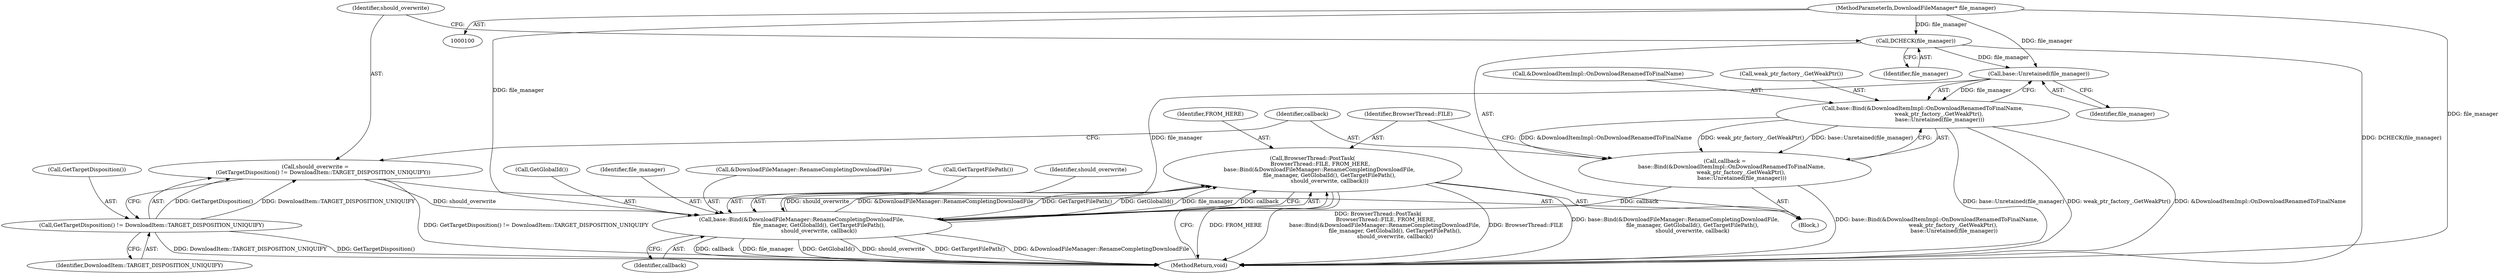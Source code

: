digraph "1_Chrome_16dcd30c215801941d9890859fd79a234128fc3e_7@API" {
"1000144" [label="(Call,BrowserThread::PostTask(\n         BrowserThread::FILE, FROM_HERE,\n        base::Bind(&DownloadFileManager::RenameCompletingDownloadFile,\n                    file_manager, GetGlobalId(), GetTargetFilePath(),\n                    should_overwrite, callback)))"];
"1000147" [label="(Call,base::Bind(&DownloadFileManager::RenameCompletingDownloadFile,\n                    file_manager, GetGlobalId(), GetTargetFilePath(),\n                    should_overwrite, callback))"];
"1000142" [label="(Call,base::Unretained(file_manager))"];
"1000127" [label="(Call,DCHECK(file_manager))"];
"1000101" [label="(MethodParameterIn,DownloadFileManager* file_manager)"];
"1000130" [label="(Call,should_overwrite =\n         (GetTargetDisposition() != DownloadItem::TARGET_DISPOSITION_UNIQUIFY))"];
"1000132" [label="(Call,GetTargetDisposition() != DownloadItem::TARGET_DISPOSITION_UNIQUIFY)"];
"1000136" [label="(Call,callback =\n        base::Bind(&DownloadItemImpl::OnDownloadRenamedToFinalName,\n                   weak_ptr_factory_.GetWeakPtr(),\n                    base::Unretained(file_manager)))"];
"1000138" [label="(Call,base::Bind(&DownloadItemImpl::OnDownloadRenamedToFinalName,\n                   weak_ptr_factory_.GetWeakPtr(),\n                    base::Unretained(file_manager)))"];
"1000131" [label="(Identifier,should_overwrite)"];
"1000127" [label="(Call,DCHECK(file_manager))"];
"1000102" [label="(Block,)"];
"1000141" [label="(Call,weak_ptr_factory_.GetWeakPtr())"];
"1000138" [label="(Call,base::Bind(&DownloadItemImpl::OnDownloadRenamedToFinalName,\n                   weak_ptr_factory_.GetWeakPtr(),\n                    base::Unretained(file_manager)))"];
"1000142" [label="(Call,base::Unretained(file_manager))"];
"1000155" [label="(MethodReturn,void)"];
"1000134" [label="(Identifier,DownloadItem::TARGET_DISPOSITION_UNIQUIFY)"];
"1000151" [label="(Call,GetGlobalId())"];
"1000130" [label="(Call,should_overwrite =\n         (GetTargetDisposition() != DownloadItem::TARGET_DISPOSITION_UNIQUIFY))"];
"1000150" [label="(Identifier,file_manager)"];
"1000133" [label="(Call,GetTargetDisposition())"];
"1000101" [label="(MethodParameterIn,DownloadFileManager* file_manager)"];
"1000147" [label="(Call,base::Bind(&DownloadFileManager::RenameCompletingDownloadFile,\n                    file_manager, GetGlobalId(), GetTargetFilePath(),\n                    should_overwrite, callback))"];
"1000154" [label="(Identifier,callback)"];
"1000145" [label="(Identifier,BrowserThread::FILE)"];
"1000148" [label="(Call,&DownloadFileManager::RenameCompletingDownloadFile)"];
"1000152" [label="(Call,GetTargetFilePath())"];
"1000153" [label="(Identifier,should_overwrite)"];
"1000144" [label="(Call,BrowserThread::PostTask(\n         BrowserThread::FILE, FROM_HERE,\n        base::Bind(&DownloadFileManager::RenameCompletingDownloadFile,\n                    file_manager, GetGlobalId(), GetTargetFilePath(),\n                    should_overwrite, callback)))"];
"1000139" [label="(Call,&DownloadItemImpl::OnDownloadRenamedToFinalName)"];
"1000146" [label="(Identifier,FROM_HERE)"];
"1000132" [label="(Call,GetTargetDisposition() != DownloadItem::TARGET_DISPOSITION_UNIQUIFY)"];
"1000137" [label="(Identifier,callback)"];
"1000128" [label="(Identifier,file_manager)"];
"1000136" [label="(Call,callback =\n        base::Bind(&DownloadItemImpl::OnDownloadRenamedToFinalName,\n                   weak_ptr_factory_.GetWeakPtr(),\n                    base::Unretained(file_manager)))"];
"1000143" [label="(Identifier,file_manager)"];
"1000144" -> "1000102"  [label="AST: "];
"1000144" -> "1000147"  [label="CFG: "];
"1000145" -> "1000144"  [label="AST: "];
"1000146" -> "1000144"  [label="AST: "];
"1000147" -> "1000144"  [label="AST: "];
"1000155" -> "1000144"  [label="CFG: "];
"1000144" -> "1000155"  [label="DDG: FROM_HERE"];
"1000144" -> "1000155"  [label="DDG: BrowserThread::PostTask(\n         BrowserThread::FILE, FROM_HERE,\n        base::Bind(&DownloadFileManager::RenameCompletingDownloadFile,\n                    file_manager, GetGlobalId(), GetTargetFilePath(),\n                    should_overwrite, callback))"];
"1000144" -> "1000155"  [label="DDG: BrowserThread::FILE"];
"1000144" -> "1000155"  [label="DDG: base::Bind(&DownloadFileManager::RenameCompletingDownloadFile,\n                    file_manager, GetGlobalId(), GetTargetFilePath(),\n                    should_overwrite, callback)"];
"1000147" -> "1000144"  [label="DDG: should_overwrite"];
"1000147" -> "1000144"  [label="DDG: &DownloadFileManager::RenameCompletingDownloadFile"];
"1000147" -> "1000144"  [label="DDG: GetTargetFilePath()"];
"1000147" -> "1000144"  [label="DDG: GetGlobalId()"];
"1000147" -> "1000144"  [label="DDG: file_manager"];
"1000147" -> "1000144"  [label="DDG: callback"];
"1000147" -> "1000154"  [label="CFG: "];
"1000148" -> "1000147"  [label="AST: "];
"1000150" -> "1000147"  [label="AST: "];
"1000151" -> "1000147"  [label="AST: "];
"1000152" -> "1000147"  [label="AST: "];
"1000153" -> "1000147"  [label="AST: "];
"1000154" -> "1000147"  [label="AST: "];
"1000147" -> "1000155"  [label="DDG: GetTargetFilePath()"];
"1000147" -> "1000155"  [label="DDG: &DownloadFileManager::RenameCompletingDownloadFile"];
"1000147" -> "1000155"  [label="DDG: callback"];
"1000147" -> "1000155"  [label="DDG: file_manager"];
"1000147" -> "1000155"  [label="DDG: GetGlobalId()"];
"1000147" -> "1000155"  [label="DDG: should_overwrite"];
"1000142" -> "1000147"  [label="DDG: file_manager"];
"1000101" -> "1000147"  [label="DDG: file_manager"];
"1000130" -> "1000147"  [label="DDG: should_overwrite"];
"1000136" -> "1000147"  [label="DDG: callback"];
"1000142" -> "1000138"  [label="AST: "];
"1000142" -> "1000143"  [label="CFG: "];
"1000143" -> "1000142"  [label="AST: "];
"1000138" -> "1000142"  [label="CFG: "];
"1000142" -> "1000138"  [label="DDG: file_manager"];
"1000127" -> "1000142"  [label="DDG: file_manager"];
"1000101" -> "1000142"  [label="DDG: file_manager"];
"1000127" -> "1000102"  [label="AST: "];
"1000127" -> "1000128"  [label="CFG: "];
"1000128" -> "1000127"  [label="AST: "];
"1000131" -> "1000127"  [label="CFG: "];
"1000127" -> "1000155"  [label="DDG: DCHECK(file_manager)"];
"1000101" -> "1000127"  [label="DDG: file_manager"];
"1000101" -> "1000100"  [label="AST: "];
"1000101" -> "1000155"  [label="DDG: file_manager"];
"1000130" -> "1000102"  [label="AST: "];
"1000130" -> "1000132"  [label="CFG: "];
"1000131" -> "1000130"  [label="AST: "];
"1000132" -> "1000130"  [label="AST: "];
"1000137" -> "1000130"  [label="CFG: "];
"1000130" -> "1000155"  [label="DDG: GetTargetDisposition() != DownloadItem::TARGET_DISPOSITION_UNIQUIFY"];
"1000132" -> "1000130"  [label="DDG: GetTargetDisposition()"];
"1000132" -> "1000130"  [label="DDG: DownloadItem::TARGET_DISPOSITION_UNIQUIFY"];
"1000132" -> "1000134"  [label="CFG: "];
"1000133" -> "1000132"  [label="AST: "];
"1000134" -> "1000132"  [label="AST: "];
"1000132" -> "1000155"  [label="DDG: GetTargetDisposition()"];
"1000132" -> "1000155"  [label="DDG: DownloadItem::TARGET_DISPOSITION_UNIQUIFY"];
"1000136" -> "1000102"  [label="AST: "];
"1000136" -> "1000138"  [label="CFG: "];
"1000137" -> "1000136"  [label="AST: "];
"1000138" -> "1000136"  [label="AST: "];
"1000145" -> "1000136"  [label="CFG: "];
"1000136" -> "1000155"  [label="DDG: base::Bind(&DownloadItemImpl::OnDownloadRenamedToFinalName,\n                   weak_ptr_factory_.GetWeakPtr(),\n                    base::Unretained(file_manager))"];
"1000138" -> "1000136"  [label="DDG: &DownloadItemImpl::OnDownloadRenamedToFinalName"];
"1000138" -> "1000136"  [label="DDG: weak_ptr_factory_.GetWeakPtr()"];
"1000138" -> "1000136"  [label="DDG: base::Unretained(file_manager)"];
"1000139" -> "1000138"  [label="AST: "];
"1000141" -> "1000138"  [label="AST: "];
"1000138" -> "1000155"  [label="DDG: base::Unretained(file_manager)"];
"1000138" -> "1000155"  [label="DDG: weak_ptr_factory_.GetWeakPtr()"];
"1000138" -> "1000155"  [label="DDG: &DownloadItemImpl::OnDownloadRenamedToFinalName"];
}
